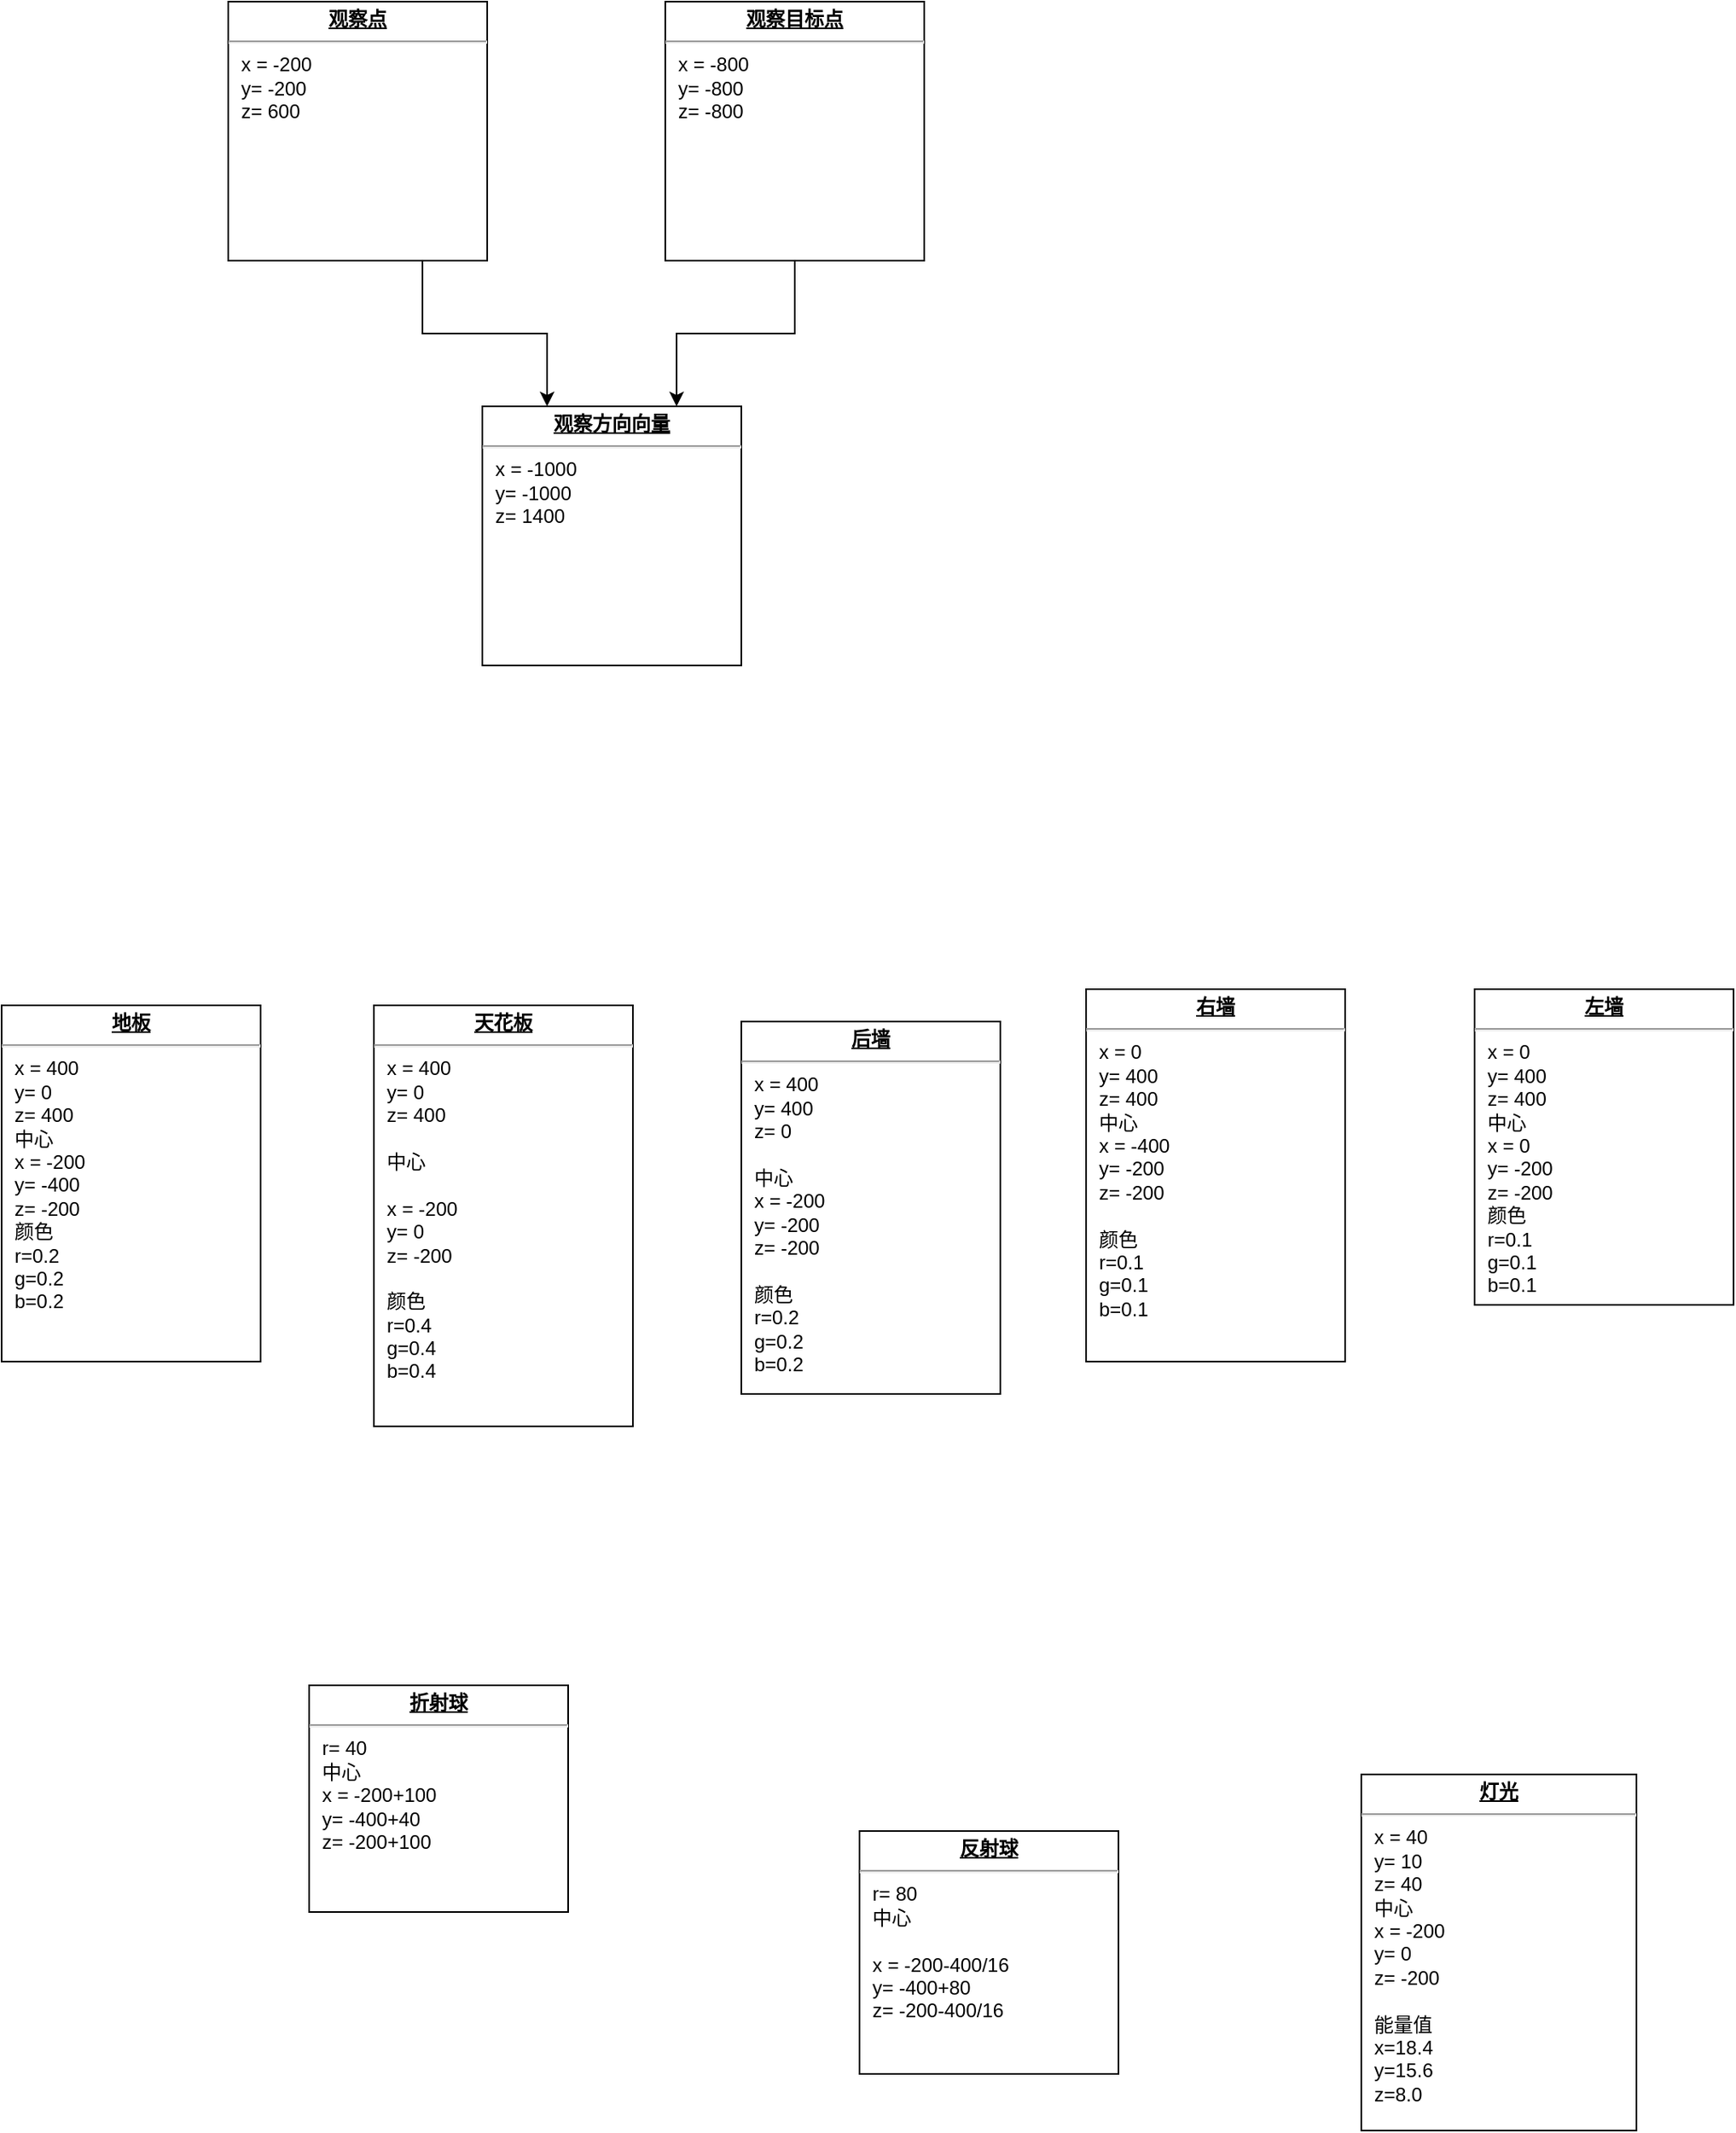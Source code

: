<mxfile version="22.0.5" type="github">
  <diagram name="第 1 页" id="G4zZYvhnWSBs3zv3X2oq">
    <mxGraphModel dx="1434" dy="1933" grid="1" gridSize="10" guides="1" tooltips="1" connect="1" arrows="1" fold="1" page="1" pageScale="1" pageWidth="827" pageHeight="1169" math="0" shadow="0">
      <root>
        <mxCell id="0" />
        <mxCell id="1" parent="0" />
        <mxCell id="xGdQEMFhIheuoMm78p1x-4" value="&lt;p style=&quot;margin:0px;margin-top:4px;text-align:center;text-decoration:underline;&quot;&gt;&lt;b&gt;地板&lt;/b&gt;&lt;/p&gt;&lt;hr&gt;&lt;p style=&quot;margin:0px;margin-left:8px;&quot;&gt;x = 400&lt;br&gt;y= 0&lt;br&gt;z= 400&lt;/p&gt;&lt;p style=&quot;margin:0px;margin-left:8px;&quot;&gt;中心&lt;/p&gt;&lt;p style=&quot;margin:0px;margin-left:8px;&quot;&gt;x = -200&lt;br style=&quot;border-color: var(--border-color);&quot;&gt;y= -400&lt;br style=&quot;border-color: var(--border-color);&quot;&gt;z= -200&lt;br&gt;&lt;/p&gt;&lt;p style=&quot;margin:0px;margin-left:8px;&quot;&gt;颜色&lt;br&gt;r=0.2&lt;/p&gt;&lt;p style=&quot;margin:0px;margin-left:8px;&quot;&gt;g=0.2&lt;/p&gt;&lt;p style=&quot;margin:0px;margin-left:8px;&quot;&gt;b=0.2&lt;/p&gt;" style="verticalAlign=top;align=left;overflow=fill;fontSize=12;fontFamily=Helvetica;html=1;whiteSpace=wrap;" parent="1" vertex="1">
          <mxGeometry x="50" y="180" width="160" height="220" as="geometry" />
        </mxCell>
        <mxCell id="xGdQEMFhIheuoMm78p1x-5" value="&lt;p style=&quot;margin:0px;margin-top:4px;text-align:center;text-decoration:underline;&quot;&gt;&lt;b&gt;后墙&lt;/b&gt;&lt;/p&gt;&lt;hr&gt;&lt;p style=&quot;margin:0px;margin-left:8px;&quot;&gt;x = 400&lt;br&gt;y= 400&lt;br&gt;z= 0&lt;br&gt;&lt;br&gt;&lt;/p&gt;&lt;p style=&quot;border-color: var(--border-color); margin: 0px 0px 0px 8px;&quot;&gt;中心&lt;/p&gt;&lt;p style=&quot;border-color: var(--border-color); margin: 0px 0px 0px 8px;&quot;&gt;x = -200&lt;br style=&quot;border-color: var(--border-color);&quot;&gt;y= -200&lt;br style=&quot;border-color: var(--border-color);&quot;&gt;z= -200&lt;/p&gt;&lt;p style=&quot;border-color: var(--border-color); margin: 0px 0px 0px 8px;&quot;&gt;&lt;br&gt;&lt;/p&gt;&lt;p style=&quot;border-color: var(--border-color); margin: 0px 0px 0px 8px;&quot;&gt;颜色&lt;br style=&quot;border-color: var(--border-color);&quot;&gt;r=0.2&lt;/p&gt;&lt;p style=&quot;border-color: var(--border-color); margin: 0px 0px 0px 8px;&quot;&gt;g=0.2&lt;/p&gt;&lt;p style=&quot;border-color: var(--border-color); margin: 0px 0px 0px 8px;&quot;&gt;b=0.2&lt;/p&gt;" style="verticalAlign=top;align=left;overflow=fill;fontSize=12;fontFamily=Helvetica;html=1;whiteSpace=wrap;" parent="1" vertex="1">
          <mxGeometry x="507" y="190" width="160" height="230" as="geometry" />
        </mxCell>
        <mxCell id="xGdQEMFhIheuoMm78p1x-6" value="&lt;p style=&quot;margin:0px;margin-top:4px;text-align:center;text-decoration:underline;&quot;&gt;&lt;b&gt;天花板&lt;/b&gt;&lt;/p&gt;&lt;hr&gt;&lt;p style=&quot;margin:0px;margin-left:8px;&quot;&gt;x = 400&lt;br&gt;y= 0&lt;br&gt;z= 400&lt;br&gt;&lt;br&gt;&lt;/p&gt;&lt;p style=&quot;margin:0px;margin-left:8px;&quot;&gt;中心&lt;/p&gt;&lt;p style=&quot;margin:0px;margin-left:8px;&quot;&gt;&lt;br&gt;&lt;/p&gt;&lt;p style=&quot;margin:0px;margin-left:8px;&quot;&gt;x = -200&lt;/p&gt;&lt;p style=&quot;margin:0px;margin-left:8px;&quot;&gt;y= 0&lt;/p&gt;&lt;p style=&quot;margin:0px;margin-left:8px;&quot;&gt;z= -200&lt;/p&gt;&lt;p style=&quot;margin:0px;margin-left:8px;&quot;&gt;&lt;br&gt;&lt;/p&gt;&lt;p style=&quot;margin:0px;margin-left:8px;&quot;&gt;颜色&lt;/p&gt;&lt;p style=&quot;margin:0px;margin-left:8px;&quot;&gt;r=0.4&lt;/p&gt;&lt;p style=&quot;margin:0px;margin-left:8px;&quot;&gt;g=0.4&lt;/p&gt;&lt;p style=&quot;margin:0px;margin-left:8px;&quot;&gt;b=0.4&lt;/p&gt;" style="verticalAlign=top;align=left;overflow=fill;fontSize=12;fontFamily=Helvetica;html=1;whiteSpace=wrap;" parent="1" vertex="1">
          <mxGeometry x="280" y="180" width="160" height="260" as="geometry" />
        </mxCell>
        <mxCell id="xGdQEMFhIheuoMm78p1x-7" value="&lt;p style=&quot;margin: 4px 0px 0px; text-align: center;&quot;&gt;&lt;b&gt;&lt;u&gt;左墙&lt;/u&gt;&lt;/b&gt;&lt;br&gt;&lt;/p&gt;&lt;hr&gt;&lt;p style=&quot;margin:0px;margin-left:8px;&quot;&gt;x = 0&lt;br&gt;y= 400&lt;br&gt;z= 400&lt;br&gt;&lt;/p&gt;&lt;p style=&quot;border-color: var(--border-color); margin: 0px 0px 0px 8px;&quot;&gt;中心&lt;/p&gt;&lt;p style=&quot;border-color: var(--border-color); margin: 0px 0px 0px 8px;&quot;&gt;x = 0&lt;br style=&quot;border-color: var(--border-color);&quot;&gt;y= -200&lt;br style=&quot;border-color: var(--border-color);&quot;&gt;z= -200&lt;/p&gt;&lt;p style=&quot;border-color: var(--border-color); margin: 0px 0px 0px 8px;&quot;&gt;颜色&lt;br style=&quot;border-color: var(--border-color);&quot;&gt;r=0.1&lt;/p&gt;&lt;p style=&quot;border-color: var(--border-color); margin: 0px 0px 0px 8px;&quot;&gt;g=0.1&lt;/p&gt;&lt;p style=&quot;border-color: var(--border-color); margin: 0px 0px 0px 8px;&quot;&gt;b=0.1&lt;/p&gt;" style="verticalAlign=top;align=left;overflow=fill;fontSize=12;fontFamily=Helvetica;html=1;whiteSpace=wrap;" parent="1" vertex="1">
          <mxGeometry x="960" y="170" width="160" height="195" as="geometry" />
        </mxCell>
        <mxCell id="xGdQEMFhIheuoMm78p1x-8" value="&lt;p style=&quot;margin: 4px 0px 0px; text-align: center;&quot;&gt;&lt;b&gt;&lt;u&gt;右墙&lt;/u&gt;&lt;/b&gt;&lt;br&gt;&lt;/p&gt;&lt;hr&gt;&lt;p style=&quot;margin:0px;margin-left:8px;&quot;&gt;x = 0&lt;br&gt;y= 400&lt;br&gt;z= 400&lt;br&gt;&lt;/p&gt;&lt;p style=&quot;border-color: var(--border-color); margin: 0px 0px 0px 8px;&quot;&gt;中心&lt;/p&gt;&lt;p style=&quot;border-color: var(--border-color); margin: 0px 0px 0px 8px;&quot;&gt;x = -400&lt;br style=&quot;border-color: var(--border-color);&quot;&gt;y= -200&lt;br style=&quot;border-color: var(--border-color);&quot;&gt;z= -200&lt;/p&gt;&lt;p style=&quot;border-color: var(--border-color); margin: 0px 0px 0px 8px;&quot;&gt;&lt;br&gt;&lt;/p&gt;&lt;p style=&quot;border-color: var(--border-color); margin: 0px 0px 0px 8px;&quot;&gt;颜色&lt;br style=&quot;border-color: var(--border-color);&quot;&gt;r=0.1&lt;/p&gt;&lt;p style=&quot;border-color: var(--border-color); margin: 0px 0px 0px 8px;&quot;&gt;g=0.1&lt;/p&gt;&lt;p style=&quot;border-color: var(--border-color); margin: 0px 0px 0px 8px;&quot;&gt;b=0.1&lt;/p&gt;" style="verticalAlign=top;align=left;overflow=fill;fontSize=12;fontFamily=Helvetica;html=1;whiteSpace=wrap;" parent="1" vertex="1">
          <mxGeometry x="720" y="170" width="160" height="230" as="geometry" />
        </mxCell>
        <mxCell id="xGdQEMFhIheuoMm78p1x-9" value="&lt;p style=&quot;margin:0px;margin-top:4px;text-align:center;text-decoration:underline;&quot;&gt;&lt;b&gt;灯光&lt;/b&gt;&lt;/p&gt;&lt;hr&gt;&lt;p style=&quot;margin:0px;margin-left:8px;&quot;&gt;x = 40&lt;br&gt;y= 10&lt;br&gt;z= 40&lt;br&gt;&lt;/p&gt;&lt;p style=&quot;border-color: var(--border-color); margin: 0px 0px 0px 8px;&quot;&gt;中心&lt;/p&gt;&lt;p style=&quot;border-color: var(--border-color); margin: 0px 0px 0px 8px;&quot;&gt;x = -200&lt;br style=&quot;border-color: var(--border-color);&quot;&gt;y= 0&lt;br style=&quot;border-color: var(--border-color);&quot;&gt;z= -200&lt;br&gt;&lt;br&gt;能量值&lt;br&gt;x=18.4&lt;/p&gt;&lt;p style=&quot;border-color: var(--border-color); margin: 0px 0px 0px 8px;&quot;&gt;y=15.6&lt;/p&gt;&lt;p style=&quot;border-color: var(--border-color); margin: 0px 0px 0px 8px;&quot;&gt;z=8.0&lt;/p&gt;" style="verticalAlign=top;align=left;overflow=fill;fontSize=12;fontFamily=Helvetica;html=1;whiteSpace=wrap;" parent="1" vertex="1">
          <mxGeometry x="890" y="655" width="170" height="220" as="geometry" />
        </mxCell>
        <mxCell id="xGdQEMFhIheuoMm78p1x-10" value="&lt;p style=&quot;margin:0px;margin-top:4px;text-align:center;text-decoration:underline;&quot;&gt;&lt;b&gt;折射球&lt;/b&gt;&lt;/p&gt;&lt;hr&gt;&lt;p style=&quot;margin:0px;margin-left:8px;&quot;&gt;r= 40&lt;br&gt;&lt;/p&gt;&lt;p style=&quot;border-color: var(--border-color); margin: 0px 0px 0px 8px;&quot;&gt;中心&lt;/p&gt;&lt;p style=&quot;border-color: var(--border-color); margin: 0px 0px 0px 8px;&quot;&gt;x = -200+100&lt;br style=&quot;border-color: var(--border-color);&quot;&gt;y= -400+40&lt;br style=&quot;border-color: var(--border-color);&quot;&gt;z= -200+100&lt;/p&gt;" style="verticalAlign=top;align=left;overflow=fill;fontSize=12;fontFamily=Helvetica;html=1;whiteSpace=wrap;" parent="1" vertex="1">
          <mxGeometry x="240" y="600" width="160" height="140" as="geometry" />
        </mxCell>
        <mxCell id="xGdQEMFhIheuoMm78p1x-11" value="&lt;p style=&quot;margin:0px;margin-top:4px;text-align:center;text-decoration:underline;&quot;&gt;&lt;b&gt;反射球&lt;/b&gt;&lt;/p&gt;&lt;hr&gt;&lt;p style=&quot;margin:0px;margin-left:8px;&quot;&gt;r= 80&lt;br&gt;&lt;/p&gt;&lt;p style=&quot;margin:0px;margin-left:8px;&quot;&gt;中心&lt;/p&gt;&lt;p style=&quot;margin:0px;margin-left:8px;&quot;&gt;&lt;br&gt;&lt;/p&gt;&lt;p style=&quot;margin:0px;margin-left:8px;&quot;&gt;x = -200-400/16&lt;/p&gt;&lt;p style=&quot;margin:0px;margin-left:8px;&quot;&gt;y= -400+80&lt;/p&gt;&lt;p style=&quot;margin:0px;margin-left:8px;&quot;&gt;z= -200-400/16&lt;/p&gt;" style="verticalAlign=top;align=left;overflow=fill;fontSize=12;fontFamily=Helvetica;html=1;whiteSpace=wrap;" parent="1" vertex="1">
          <mxGeometry x="580" y="690" width="160" height="150" as="geometry" />
        </mxCell>
        <mxCell id="xGdQEMFhIheuoMm78p1x-18" style="edgeStyle=orthogonalEdgeStyle;rounded=0;orthogonalLoop=1;jettySize=auto;html=1;exitX=0.75;exitY=1;exitDx=0;exitDy=0;entryX=0.25;entryY=0;entryDx=0;entryDy=0;" parent="1" source="xGdQEMFhIheuoMm78p1x-12" target="xGdQEMFhIheuoMm78p1x-14" edge="1">
          <mxGeometry relative="1" as="geometry" />
        </mxCell>
        <mxCell id="xGdQEMFhIheuoMm78p1x-12" value="&lt;p style=&quot;margin:0px;margin-top:4px;text-align:center;text-decoration:underline;&quot;&gt;&lt;b&gt;观察点&lt;/b&gt;&lt;/p&gt;&lt;hr&gt;&lt;p style=&quot;margin:0px;margin-left:8px;&quot;&gt;x = -200&lt;br&gt;y= -200&lt;br&gt;z= 600&lt;br&gt;&lt;/p&gt;" style="verticalAlign=top;align=left;overflow=fill;fontSize=12;fontFamily=Helvetica;html=1;whiteSpace=wrap;" parent="1" vertex="1">
          <mxGeometry x="190" y="-440" width="160" height="160" as="geometry" />
        </mxCell>
        <mxCell id="xGdQEMFhIheuoMm78p1x-17" style="edgeStyle=orthogonalEdgeStyle;rounded=0;orthogonalLoop=1;jettySize=auto;html=1;exitX=0.5;exitY=1;exitDx=0;exitDy=0;entryX=0.75;entryY=0;entryDx=0;entryDy=0;" parent="1" source="xGdQEMFhIheuoMm78p1x-13" target="xGdQEMFhIheuoMm78p1x-14" edge="1">
          <mxGeometry relative="1" as="geometry" />
        </mxCell>
        <mxCell id="xGdQEMFhIheuoMm78p1x-13" value="&lt;p style=&quot;margin:0px;margin-top:4px;text-align:center;text-decoration:underline;&quot;&gt;&lt;b&gt;观察目标点&lt;/b&gt;&lt;/p&gt;&lt;hr&gt;&lt;p style=&quot;margin:0px;margin-left:8px;&quot;&gt;x = -800&lt;br&gt;y= -800&lt;br&gt;z= -800&lt;br&gt;&lt;/p&gt;" style="verticalAlign=top;align=left;overflow=fill;fontSize=12;fontFamily=Helvetica;html=1;whiteSpace=wrap;" parent="1" vertex="1">
          <mxGeometry x="460" y="-440" width="160" height="160" as="geometry" />
        </mxCell>
        <mxCell id="xGdQEMFhIheuoMm78p1x-14" value="&lt;p style=&quot;margin:0px;margin-top:4px;text-align:center;text-decoration:underline;&quot;&gt;&lt;b&gt;观察方向向量&lt;/b&gt;&lt;/p&gt;&lt;hr&gt;&lt;p style=&quot;margin:0px;margin-left:8px;&quot;&gt;x = -1000&lt;br&gt;y= -1000&lt;br&gt;z= 1400&lt;br&gt;&lt;/p&gt;" style="verticalAlign=top;align=left;overflow=fill;fontSize=12;fontFamily=Helvetica;html=1;whiteSpace=wrap;" parent="1" vertex="1">
          <mxGeometry x="347" y="-190" width="160" height="160" as="geometry" />
        </mxCell>
      </root>
    </mxGraphModel>
  </diagram>
</mxfile>
